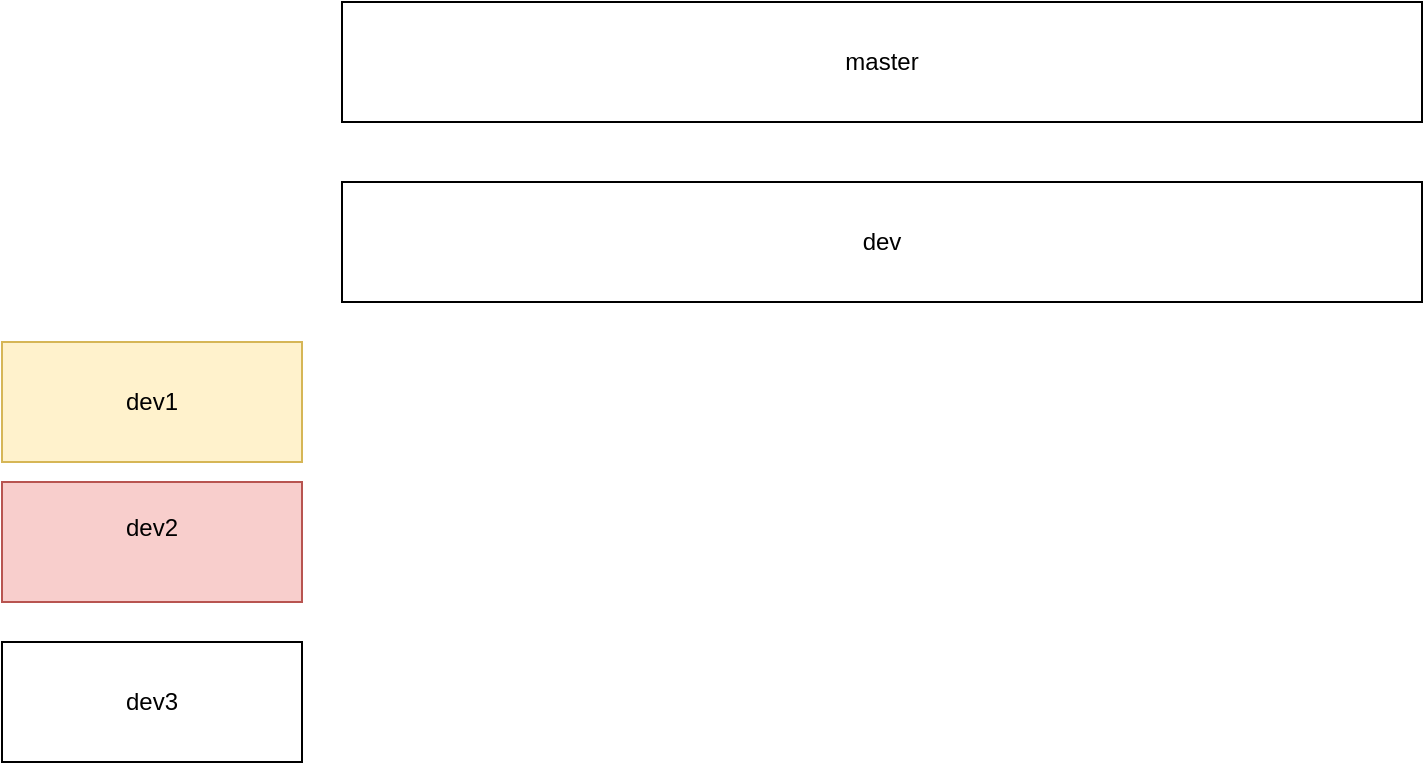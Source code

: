 <mxfile>
    <diagram id="J4OO5UP21MawxrxuhKlV" name="Page-1">
        <mxGraphModel dx="1596" dy="427" grid="1" gridSize="10" guides="1" tooltips="1" connect="1" arrows="1" fold="1" page="1" pageScale="1" pageWidth="850" pageHeight="1100" math="0" shadow="0">
            <root>
                <mxCell id="0"/>
                <mxCell id="1" parent="0"/>
                <mxCell id="2" value="master" style="rounded=0;whiteSpace=wrap;html=1;" vertex="1" parent="1">
                    <mxGeometry x="150" y="30" width="540" height="60" as="geometry"/>
                </mxCell>
                <mxCell id="3" value="dev" style="rounded=0;whiteSpace=wrap;html=1;" vertex="1" parent="1">
                    <mxGeometry x="150" y="120" width="540" height="60" as="geometry"/>
                </mxCell>
                <mxCell id="4" value="dev1" style="rounded=0;whiteSpace=wrap;html=1;fillColor=#fff2cc;strokeColor=#d6b656;" vertex="1" parent="1">
                    <mxGeometry x="-20" y="200" width="150" height="60" as="geometry"/>
                </mxCell>
                <mxCell id="5" value="dev2&lt;div&gt;&lt;br&gt;&lt;/div&gt;" style="rounded=0;whiteSpace=wrap;html=1;fillColor=#f8cecc;strokeColor=#b85450;" vertex="1" parent="1">
                    <mxGeometry x="-20" y="270" width="150" height="60" as="geometry"/>
                </mxCell>
                <mxCell id="6" value="&lt;div&gt;dev3&lt;/div&gt;" style="rounded=0;whiteSpace=wrap;html=1;" vertex="1" parent="1">
                    <mxGeometry x="-20" y="350" width="150" height="60" as="geometry"/>
                </mxCell>
            </root>
        </mxGraphModel>
    </diagram>
</mxfile>